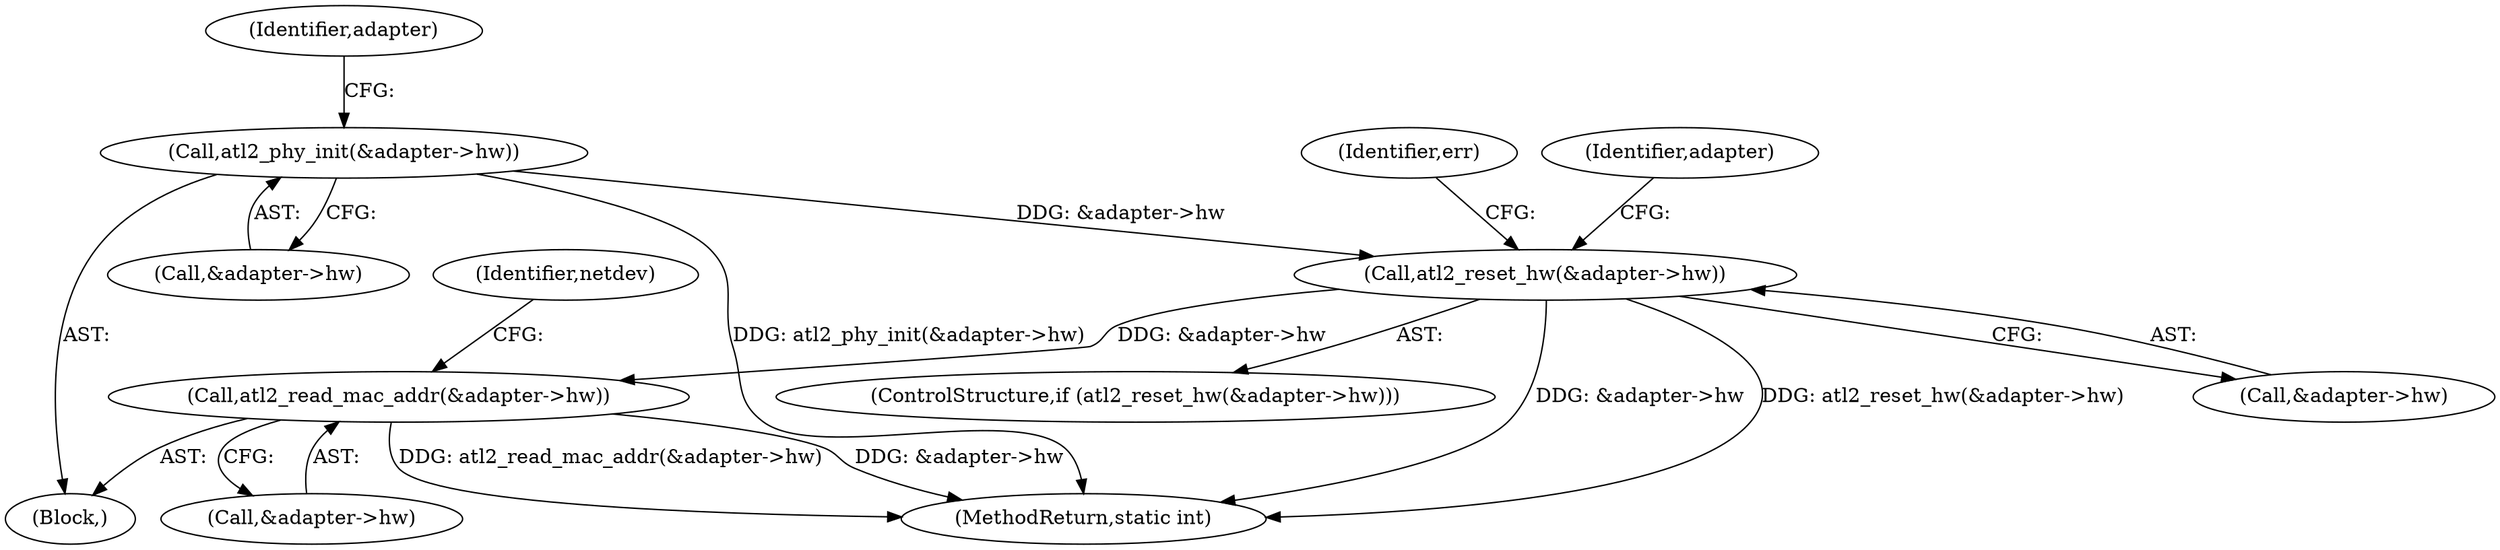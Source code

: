 digraph "0_linux_f43bfaeddc79effbf3d0fcb53ca477cca66f3db8@API" {
"1000331" [label="(Call,atl2_read_mac_addr(&adapter->hw))"];
"1000320" [label="(Call,atl2_reset_hw(&adapter->hw))"];
"1000314" [label="(Call,atl2_phy_init(&adapter->hw))"];
"1000327" [label="(Identifier,err)"];
"1000321" [label="(Call,&adapter->hw)"];
"1000319" [label="(ControlStructure,if (atl2_reset_hw(&adapter->hw)))"];
"1000323" [label="(Identifier,adapter)"];
"1000334" [label="(Identifier,adapter)"];
"1000332" [label="(Call,&adapter->hw)"];
"1000434" [label="(MethodReturn,static int)"];
"1000314" [label="(Call,atl2_phy_init(&adapter->hw))"];
"1000331" [label="(Call,atl2_read_mac_addr(&adapter->hw))"];
"1000112" [label="(Block,)"];
"1000320" [label="(Call,atl2_reset_hw(&adapter->hw))"];
"1000315" [label="(Call,&adapter->hw)"];
"1000338" [label="(Identifier,netdev)"];
"1000331" -> "1000112"  [label="AST: "];
"1000331" -> "1000332"  [label="CFG: "];
"1000332" -> "1000331"  [label="AST: "];
"1000338" -> "1000331"  [label="CFG: "];
"1000331" -> "1000434"  [label="DDG: atl2_read_mac_addr(&adapter->hw)"];
"1000331" -> "1000434"  [label="DDG: &adapter->hw"];
"1000320" -> "1000331"  [label="DDG: &adapter->hw"];
"1000320" -> "1000319"  [label="AST: "];
"1000320" -> "1000321"  [label="CFG: "];
"1000321" -> "1000320"  [label="AST: "];
"1000327" -> "1000320"  [label="CFG: "];
"1000334" -> "1000320"  [label="CFG: "];
"1000320" -> "1000434"  [label="DDG: &adapter->hw"];
"1000320" -> "1000434"  [label="DDG: atl2_reset_hw(&adapter->hw)"];
"1000314" -> "1000320"  [label="DDG: &adapter->hw"];
"1000314" -> "1000112"  [label="AST: "];
"1000314" -> "1000315"  [label="CFG: "];
"1000315" -> "1000314"  [label="AST: "];
"1000323" -> "1000314"  [label="CFG: "];
"1000314" -> "1000434"  [label="DDG: atl2_phy_init(&adapter->hw)"];
}
